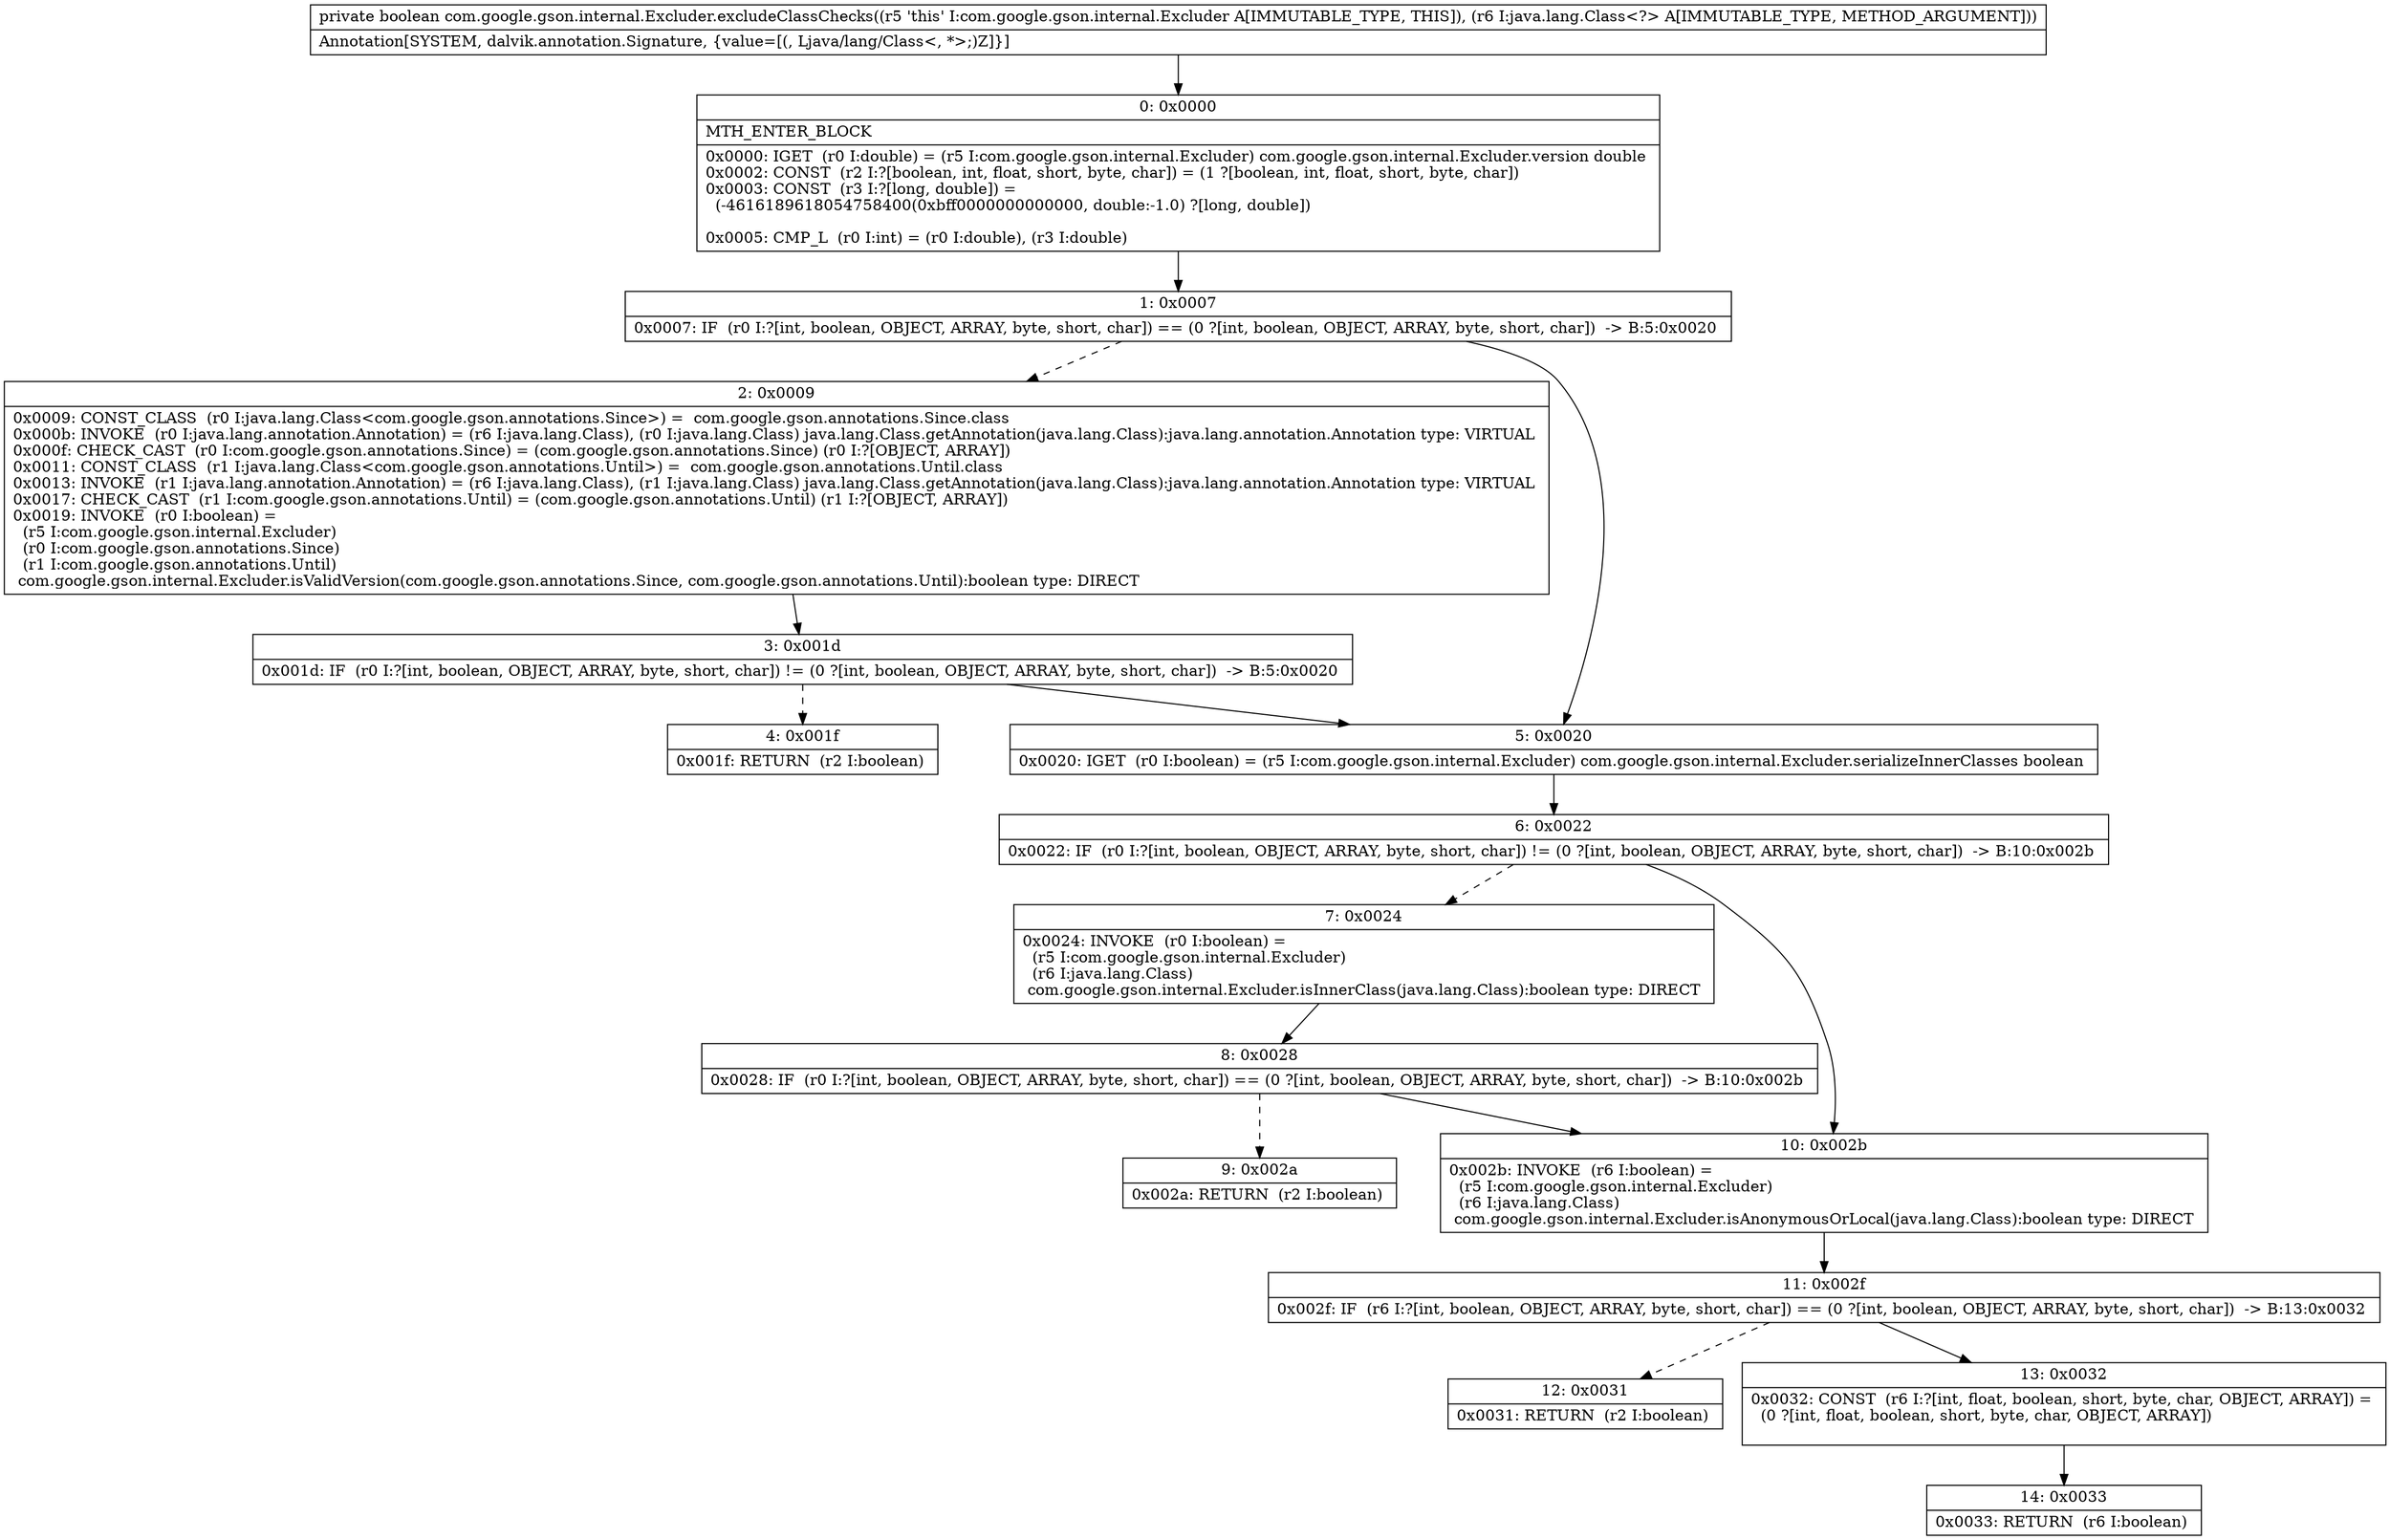 digraph "CFG forcom.google.gson.internal.Excluder.excludeClassChecks(Ljava\/lang\/Class;)Z" {
Node_0 [shape=record,label="{0\:\ 0x0000|MTH_ENTER_BLOCK\l|0x0000: IGET  (r0 I:double) = (r5 I:com.google.gson.internal.Excluder) com.google.gson.internal.Excluder.version double \l0x0002: CONST  (r2 I:?[boolean, int, float, short, byte, char]) = (1 ?[boolean, int, float, short, byte, char]) \l0x0003: CONST  (r3 I:?[long, double]) = \l  (\-4616189618054758400(0xbff0000000000000, double:\-1.0) ?[long, double])\l \l0x0005: CMP_L  (r0 I:int) = (r0 I:double), (r3 I:double) \l}"];
Node_1 [shape=record,label="{1\:\ 0x0007|0x0007: IF  (r0 I:?[int, boolean, OBJECT, ARRAY, byte, short, char]) == (0 ?[int, boolean, OBJECT, ARRAY, byte, short, char])  \-\> B:5:0x0020 \l}"];
Node_2 [shape=record,label="{2\:\ 0x0009|0x0009: CONST_CLASS  (r0 I:java.lang.Class\<com.google.gson.annotations.Since\>) =  com.google.gson.annotations.Since.class \l0x000b: INVOKE  (r0 I:java.lang.annotation.Annotation) = (r6 I:java.lang.Class), (r0 I:java.lang.Class) java.lang.Class.getAnnotation(java.lang.Class):java.lang.annotation.Annotation type: VIRTUAL \l0x000f: CHECK_CAST  (r0 I:com.google.gson.annotations.Since) = (com.google.gson.annotations.Since) (r0 I:?[OBJECT, ARRAY]) \l0x0011: CONST_CLASS  (r1 I:java.lang.Class\<com.google.gson.annotations.Until\>) =  com.google.gson.annotations.Until.class \l0x0013: INVOKE  (r1 I:java.lang.annotation.Annotation) = (r6 I:java.lang.Class), (r1 I:java.lang.Class) java.lang.Class.getAnnotation(java.lang.Class):java.lang.annotation.Annotation type: VIRTUAL \l0x0017: CHECK_CAST  (r1 I:com.google.gson.annotations.Until) = (com.google.gson.annotations.Until) (r1 I:?[OBJECT, ARRAY]) \l0x0019: INVOKE  (r0 I:boolean) = \l  (r5 I:com.google.gson.internal.Excluder)\l  (r0 I:com.google.gson.annotations.Since)\l  (r1 I:com.google.gson.annotations.Until)\l com.google.gson.internal.Excluder.isValidVersion(com.google.gson.annotations.Since, com.google.gson.annotations.Until):boolean type: DIRECT \l}"];
Node_3 [shape=record,label="{3\:\ 0x001d|0x001d: IF  (r0 I:?[int, boolean, OBJECT, ARRAY, byte, short, char]) != (0 ?[int, boolean, OBJECT, ARRAY, byte, short, char])  \-\> B:5:0x0020 \l}"];
Node_4 [shape=record,label="{4\:\ 0x001f|0x001f: RETURN  (r2 I:boolean) \l}"];
Node_5 [shape=record,label="{5\:\ 0x0020|0x0020: IGET  (r0 I:boolean) = (r5 I:com.google.gson.internal.Excluder) com.google.gson.internal.Excluder.serializeInnerClasses boolean \l}"];
Node_6 [shape=record,label="{6\:\ 0x0022|0x0022: IF  (r0 I:?[int, boolean, OBJECT, ARRAY, byte, short, char]) != (0 ?[int, boolean, OBJECT, ARRAY, byte, short, char])  \-\> B:10:0x002b \l}"];
Node_7 [shape=record,label="{7\:\ 0x0024|0x0024: INVOKE  (r0 I:boolean) = \l  (r5 I:com.google.gson.internal.Excluder)\l  (r6 I:java.lang.Class)\l com.google.gson.internal.Excluder.isInnerClass(java.lang.Class):boolean type: DIRECT \l}"];
Node_8 [shape=record,label="{8\:\ 0x0028|0x0028: IF  (r0 I:?[int, boolean, OBJECT, ARRAY, byte, short, char]) == (0 ?[int, boolean, OBJECT, ARRAY, byte, short, char])  \-\> B:10:0x002b \l}"];
Node_9 [shape=record,label="{9\:\ 0x002a|0x002a: RETURN  (r2 I:boolean) \l}"];
Node_10 [shape=record,label="{10\:\ 0x002b|0x002b: INVOKE  (r6 I:boolean) = \l  (r5 I:com.google.gson.internal.Excluder)\l  (r6 I:java.lang.Class)\l com.google.gson.internal.Excluder.isAnonymousOrLocal(java.lang.Class):boolean type: DIRECT \l}"];
Node_11 [shape=record,label="{11\:\ 0x002f|0x002f: IF  (r6 I:?[int, boolean, OBJECT, ARRAY, byte, short, char]) == (0 ?[int, boolean, OBJECT, ARRAY, byte, short, char])  \-\> B:13:0x0032 \l}"];
Node_12 [shape=record,label="{12\:\ 0x0031|0x0031: RETURN  (r2 I:boolean) \l}"];
Node_13 [shape=record,label="{13\:\ 0x0032|0x0032: CONST  (r6 I:?[int, float, boolean, short, byte, char, OBJECT, ARRAY]) = \l  (0 ?[int, float, boolean, short, byte, char, OBJECT, ARRAY])\l \l}"];
Node_14 [shape=record,label="{14\:\ 0x0033|0x0033: RETURN  (r6 I:boolean) \l}"];
MethodNode[shape=record,label="{private boolean com.google.gson.internal.Excluder.excludeClassChecks((r5 'this' I:com.google.gson.internal.Excluder A[IMMUTABLE_TYPE, THIS]), (r6 I:java.lang.Class\<?\> A[IMMUTABLE_TYPE, METHOD_ARGUMENT]))  | Annotation[SYSTEM, dalvik.annotation.Signature, \{value=[(, Ljava\/lang\/Class\<, *\>;)Z]\}]\l}"];
MethodNode -> Node_0;
Node_0 -> Node_1;
Node_1 -> Node_2[style=dashed];
Node_1 -> Node_5;
Node_2 -> Node_3;
Node_3 -> Node_4[style=dashed];
Node_3 -> Node_5;
Node_5 -> Node_6;
Node_6 -> Node_7[style=dashed];
Node_6 -> Node_10;
Node_7 -> Node_8;
Node_8 -> Node_9[style=dashed];
Node_8 -> Node_10;
Node_10 -> Node_11;
Node_11 -> Node_12[style=dashed];
Node_11 -> Node_13;
Node_13 -> Node_14;
}

